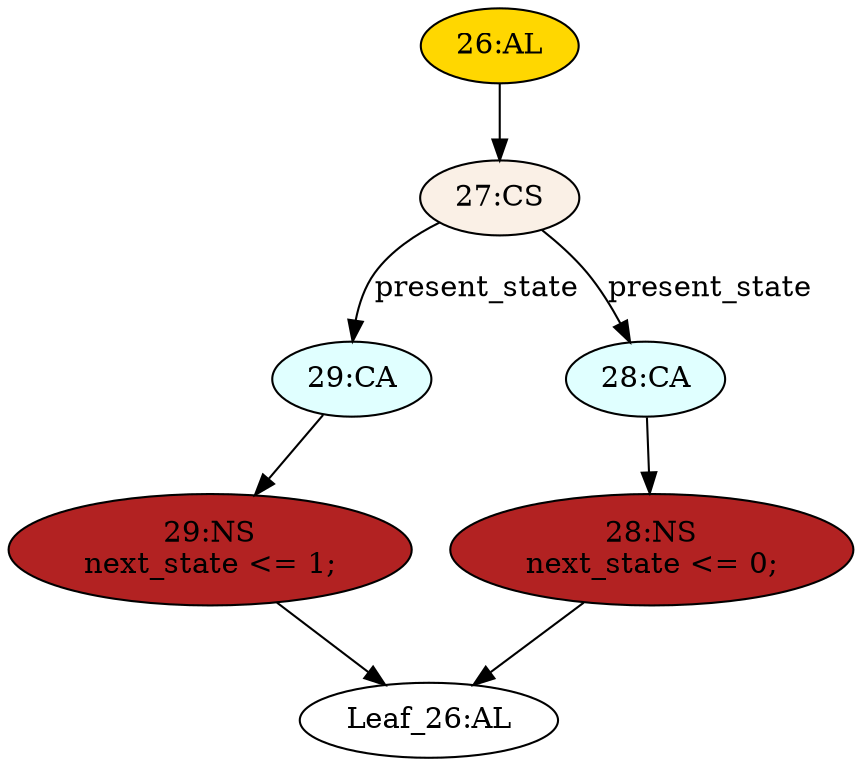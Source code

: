 strict digraph "" {
	node [label="\N"];
	"26:AL"	[ast="<pyverilog.vparser.ast.Always object at 0x7fa3d1d74e10>",
		clk_sens=False,
		fillcolor=gold,
		label="26:AL",
		sens="['present_state', 'in']",
		statements="[]",
		style=filled,
		typ=Always,
		use_var="['present_state']"];
	"27:CS"	[ast="<pyverilog.vparser.ast.CaseStatement object at 0x7fa3d1d74fd0>",
		fillcolor=linen,
		label="27:CS",
		statements="[]",
		style=filled,
		typ=CaseStatement];
	"26:AL" -> "27:CS"	[cond="[]",
		lineno=None];
	"Leaf_26:AL"	[def_var="['next_state']",
		label="Leaf_26:AL"];
	"28:NS"	[ast="<pyverilog.vparser.ast.NonblockingSubstitution object at 0x7fa3d1d46150>",
		fillcolor=firebrick,
		label="28:NS
next_state <= 0;",
		statements="[<pyverilog.vparser.ast.NonblockingSubstitution object at 0x7fa3d1d46150>]",
		style=filled,
		typ=NonblockingSubstitution];
	"28:NS" -> "Leaf_26:AL"	[cond="[]",
		lineno=None];
	"29:CA"	[ast="<pyverilog.vparser.ast.Case object at 0x7fa3d1d462d0>",
		fillcolor=lightcyan,
		label="29:CA",
		statements="[]",
		style=filled,
		typ=Case];
	"27:CS" -> "29:CA"	[cond="['present_state']",
		label=present_state,
		lineno=27];
	"28:CA"	[ast="<pyverilog.vparser.ast.Case object at 0x7fa3d1d460d0>",
		fillcolor=lightcyan,
		label="28:CA",
		statements="[]",
		style=filled,
		typ=Case];
	"27:CS" -> "28:CA"	[cond="['present_state']",
		label=present_state,
		lineno=27];
	"29:NS"	[ast="<pyverilog.vparser.ast.NonblockingSubstitution object at 0x7fa3d1d46350>",
		fillcolor=firebrick,
		label="29:NS
next_state <= 1;",
		statements="[<pyverilog.vparser.ast.NonblockingSubstitution object at 0x7fa3d1d46350>]",
		style=filled,
		typ=NonblockingSubstitution];
	"29:CA" -> "29:NS"	[cond="[]",
		lineno=None];
	"29:NS" -> "Leaf_26:AL"	[cond="[]",
		lineno=None];
	"28:CA" -> "28:NS"	[cond="[]",
		lineno=None];
}
